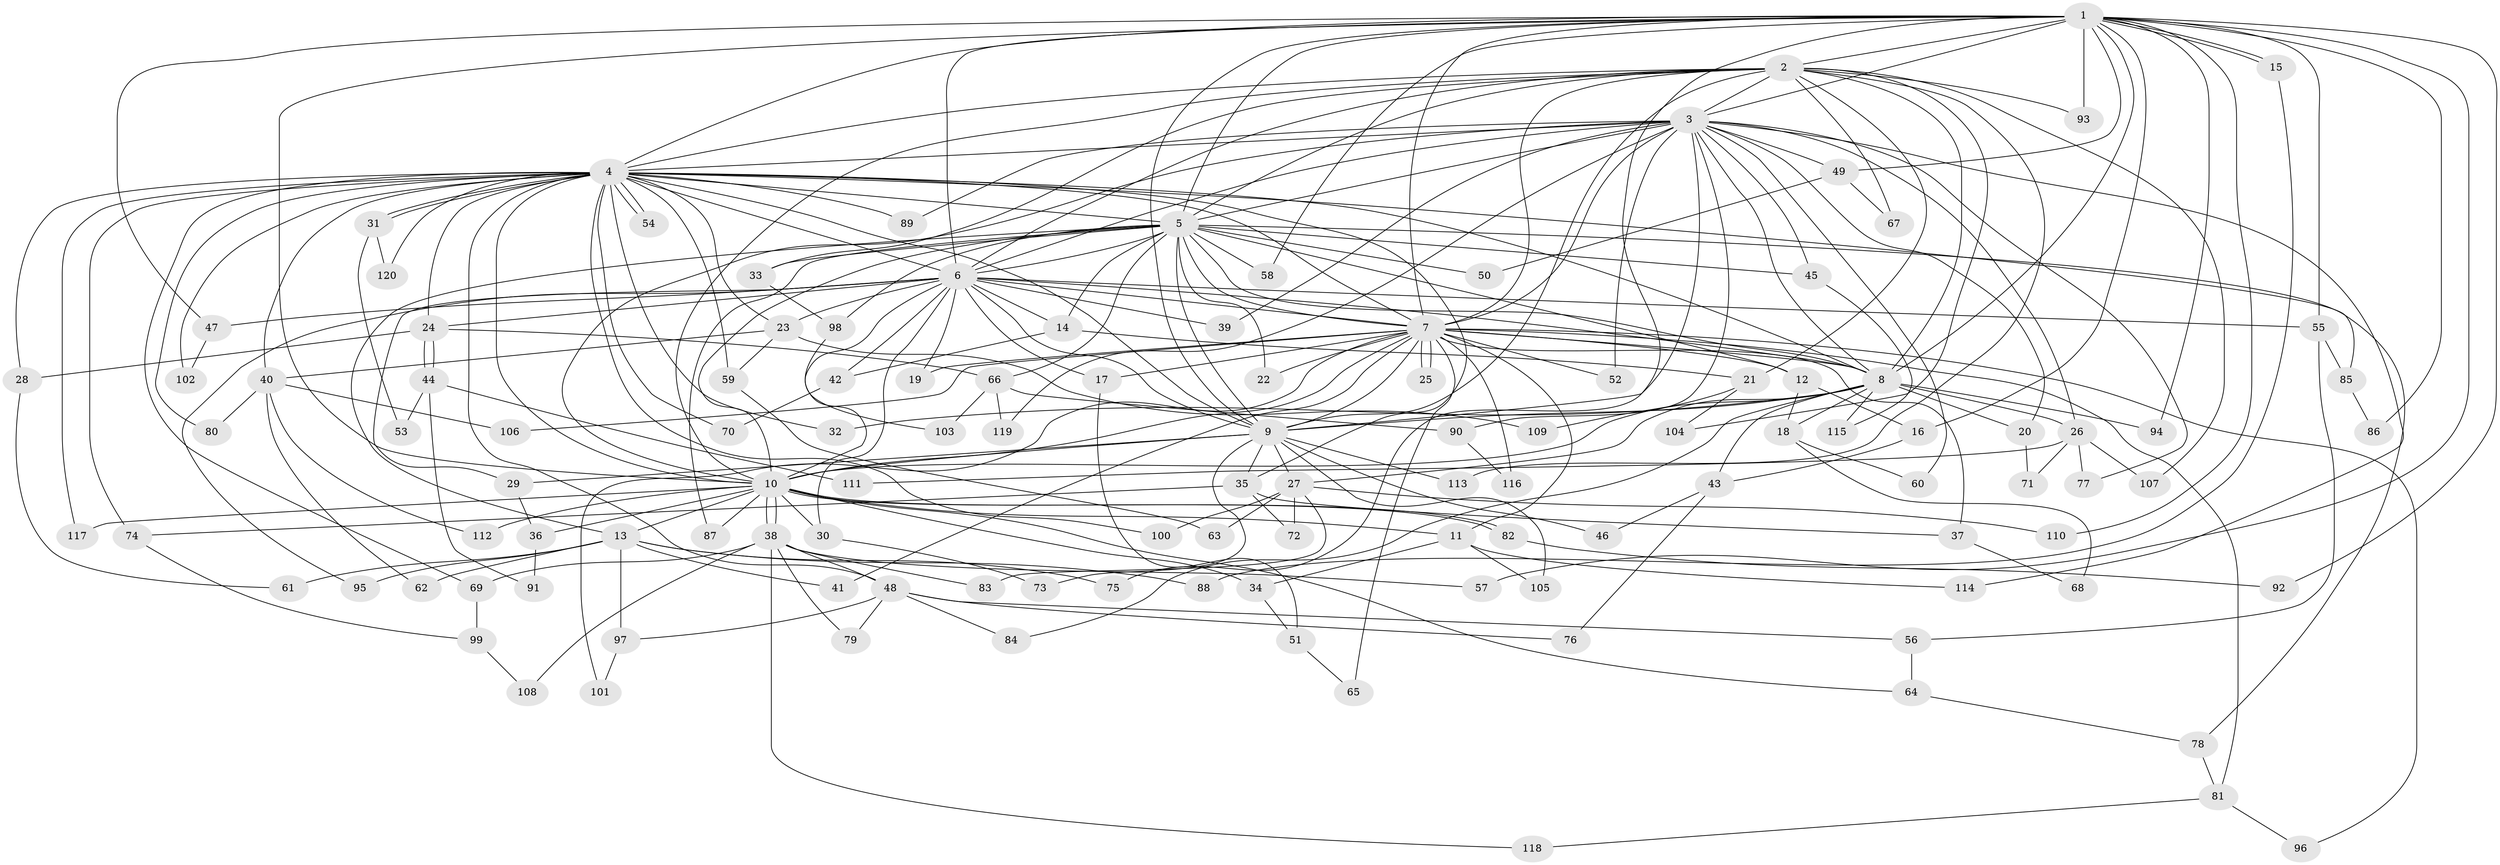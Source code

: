 // coarse degree distribution, {15: 0.02702702702702703, 12: 0.02702702702702703, 10: 0.08108108108108109, 20: 0.02702702702702703, 18: 0.02702702702702703, 11: 0.02702702702702703, 13: 0.02702702702702703, 8: 0.05405405405405406, 7: 0.05405405405405406, 9: 0.02702702702702703, 4: 0.08108108108108109, 5: 0.10810810810810811, 6: 0.10810810810810811, 2: 0.16216216216216217, 3: 0.16216216216216217}
// Generated by graph-tools (version 1.1) at 2025/50/03/04/25 22:50:03]
// undirected, 120 vertices, 265 edges
graph export_dot {
  node [color=gray90,style=filled];
  1;
  2;
  3;
  4;
  5;
  6;
  7;
  8;
  9;
  10;
  11;
  12;
  13;
  14;
  15;
  16;
  17;
  18;
  19;
  20;
  21;
  22;
  23;
  24;
  25;
  26;
  27;
  28;
  29;
  30;
  31;
  32;
  33;
  34;
  35;
  36;
  37;
  38;
  39;
  40;
  41;
  42;
  43;
  44;
  45;
  46;
  47;
  48;
  49;
  50;
  51;
  52;
  53;
  54;
  55;
  56;
  57;
  58;
  59;
  60;
  61;
  62;
  63;
  64;
  65;
  66;
  67;
  68;
  69;
  70;
  71;
  72;
  73;
  74;
  75;
  76;
  77;
  78;
  79;
  80;
  81;
  82;
  83;
  84;
  85;
  86;
  87;
  88;
  89;
  90;
  91;
  92;
  93;
  94;
  95;
  96;
  97;
  98;
  99;
  100;
  101;
  102;
  103;
  104;
  105;
  106;
  107;
  108;
  109;
  110;
  111;
  112;
  113;
  114;
  115;
  116;
  117;
  118;
  119;
  120;
  1 -- 2;
  1 -- 3;
  1 -- 4;
  1 -- 5;
  1 -- 6;
  1 -- 7;
  1 -- 8;
  1 -- 9;
  1 -- 10;
  1 -- 15;
  1 -- 15;
  1 -- 16;
  1 -- 47;
  1 -- 49;
  1 -- 55;
  1 -- 57;
  1 -- 58;
  1 -- 75;
  1 -- 86;
  1 -- 92;
  1 -- 93;
  1 -- 94;
  1 -- 110;
  2 -- 3;
  2 -- 4;
  2 -- 5;
  2 -- 6;
  2 -- 7;
  2 -- 8;
  2 -- 9;
  2 -- 10;
  2 -- 21;
  2 -- 33;
  2 -- 67;
  2 -- 93;
  2 -- 104;
  2 -- 107;
  2 -- 113;
  3 -- 4;
  3 -- 5;
  3 -- 6;
  3 -- 7;
  3 -- 8;
  3 -- 9;
  3 -- 10;
  3 -- 20;
  3 -- 26;
  3 -- 39;
  3 -- 45;
  3 -- 49;
  3 -- 52;
  3 -- 60;
  3 -- 77;
  3 -- 89;
  3 -- 90;
  3 -- 114;
  3 -- 119;
  4 -- 5;
  4 -- 6;
  4 -- 7;
  4 -- 8;
  4 -- 9;
  4 -- 10;
  4 -- 23;
  4 -- 24;
  4 -- 28;
  4 -- 31;
  4 -- 31;
  4 -- 32;
  4 -- 35;
  4 -- 40;
  4 -- 48;
  4 -- 54;
  4 -- 54;
  4 -- 59;
  4 -- 69;
  4 -- 70;
  4 -- 74;
  4 -- 80;
  4 -- 85;
  4 -- 89;
  4 -- 100;
  4 -- 102;
  4 -- 117;
  4 -- 120;
  5 -- 6;
  5 -- 7;
  5 -- 8;
  5 -- 9;
  5 -- 10;
  5 -- 12;
  5 -- 13;
  5 -- 14;
  5 -- 22;
  5 -- 33;
  5 -- 45;
  5 -- 50;
  5 -- 58;
  5 -- 66;
  5 -- 78;
  5 -- 87;
  5 -- 98;
  6 -- 7;
  6 -- 8;
  6 -- 9;
  6 -- 10;
  6 -- 14;
  6 -- 17;
  6 -- 19;
  6 -- 23;
  6 -- 24;
  6 -- 29;
  6 -- 30;
  6 -- 39;
  6 -- 42;
  6 -- 47;
  6 -- 55;
  6 -- 95;
  7 -- 8;
  7 -- 9;
  7 -- 10;
  7 -- 11;
  7 -- 12;
  7 -- 17;
  7 -- 19;
  7 -- 22;
  7 -- 25;
  7 -- 25;
  7 -- 37;
  7 -- 41;
  7 -- 52;
  7 -- 65;
  7 -- 81;
  7 -- 96;
  7 -- 101;
  7 -- 106;
  7 -- 116;
  8 -- 9;
  8 -- 10;
  8 -- 18;
  8 -- 20;
  8 -- 26;
  8 -- 27;
  8 -- 32;
  8 -- 43;
  8 -- 84;
  8 -- 94;
  8 -- 115;
  9 -- 10;
  9 -- 27;
  9 -- 29;
  9 -- 35;
  9 -- 46;
  9 -- 73;
  9 -- 105;
  9 -- 113;
  10 -- 11;
  10 -- 13;
  10 -- 30;
  10 -- 34;
  10 -- 36;
  10 -- 38;
  10 -- 38;
  10 -- 64;
  10 -- 82;
  10 -- 82;
  10 -- 87;
  10 -- 112;
  10 -- 117;
  11 -- 34;
  11 -- 105;
  11 -- 114;
  12 -- 16;
  12 -- 18;
  13 -- 41;
  13 -- 61;
  13 -- 62;
  13 -- 75;
  13 -- 88;
  13 -- 95;
  13 -- 97;
  14 -- 21;
  14 -- 42;
  15 -- 88;
  16 -- 43;
  17 -- 51;
  18 -- 60;
  18 -- 68;
  20 -- 71;
  21 -- 104;
  21 -- 109;
  23 -- 40;
  23 -- 59;
  23 -- 109;
  24 -- 28;
  24 -- 44;
  24 -- 44;
  24 -- 66;
  26 -- 71;
  26 -- 77;
  26 -- 107;
  26 -- 111;
  27 -- 63;
  27 -- 72;
  27 -- 83;
  27 -- 100;
  27 -- 110;
  28 -- 61;
  29 -- 36;
  30 -- 73;
  31 -- 53;
  31 -- 120;
  33 -- 98;
  34 -- 51;
  35 -- 37;
  35 -- 72;
  35 -- 74;
  36 -- 91;
  37 -- 68;
  38 -- 48;
  38 -- 57;
  38 -- 69;
  38 -- 79;
  38 -- 83;
  38 -- 108;
  38 -- 118;
  40 -- 62;
  40 -- 80;
  40 -- 106;
  40 -- 112;
  42 -- 70;
  43 -- 46;
  43 -- 76;
  44 -- 53;
  44 -- 91;
  44 -- 111;
  45 -- 115;
  47 -- 102;
  48 -- 56;
  48 -- 76;
  48 -- 79;
  48 -- 84;
  48 -- 97;
  49 -- 50;
  49 -- 67;
  51 -- 65;
  55 -- 56;
  55 -- 85;
  56 -- 64;
  59 -- 63;
  64 -- 78;
  66 -- 90;
  66 -- 103;
  66 -- 119;
  69 -- 99;
  74 -- 99;
  78 -- 81;
  81 -- 96;
  81 -- 118;
  82 -- 92;
  85 -- 86;
  90 -- 116;
  97 -- 101;
  98 -- 103;
  99 -- 108;
}
